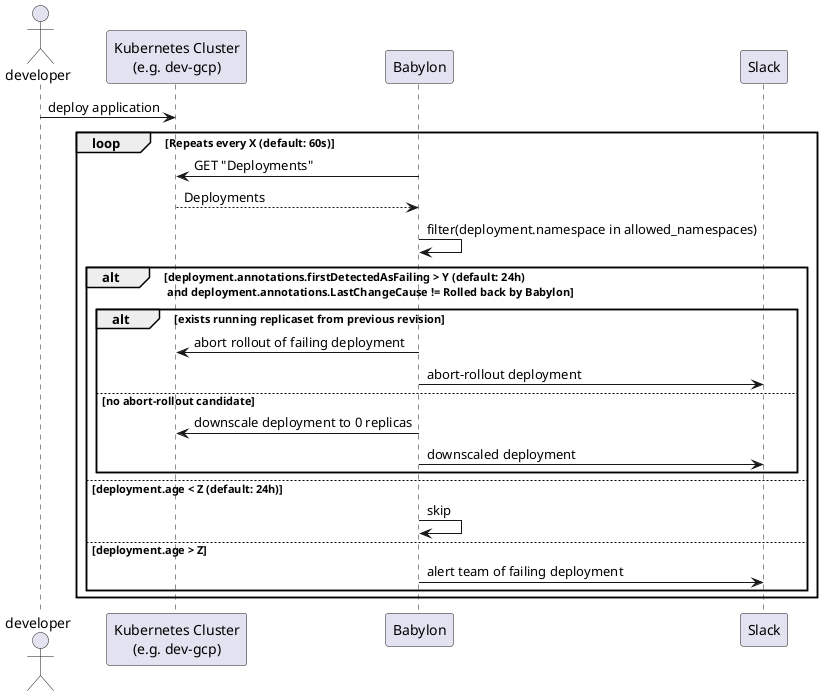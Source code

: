 @startuml babylon-flow 
actor developer as developer
participant k8s as "Kubernetes Cluster\n(e.g. dev-gcp)"
participant babylon as "Babylon"
participant alertmanager as "Slack"

developer -> k8s: deploy application
loop Repeats every X (default: 60s)
babylon -> k8s: GET "Deployments"
return Deployments
babylon -> babylon: filter(deployment.namespace in allowed_namespaces)

alt deployment.annotations.firstDetectedAsFailing > Y (default: 24h) \n and deployment.annotations.LastChangeCause != Rolled back by Babylon

    alt exists running replicaset from previous revision
        
        babylon -> k8s: abort rollout of failing deployment
        babylon -> alertmanager: abort-rollout deployment

    else no abort-rollout candidate

        babylon -> k8s: downscale deployment to 0 replicas
        babylon -> alertmanager: downscaled deployment

    end

else deployment.age < Z (default: 24h)
    
    babylon -> babylon: skip

else deployment.age > Z

    babylon -> alertmanager: alert team of failing deployment
end

end
@enduml
